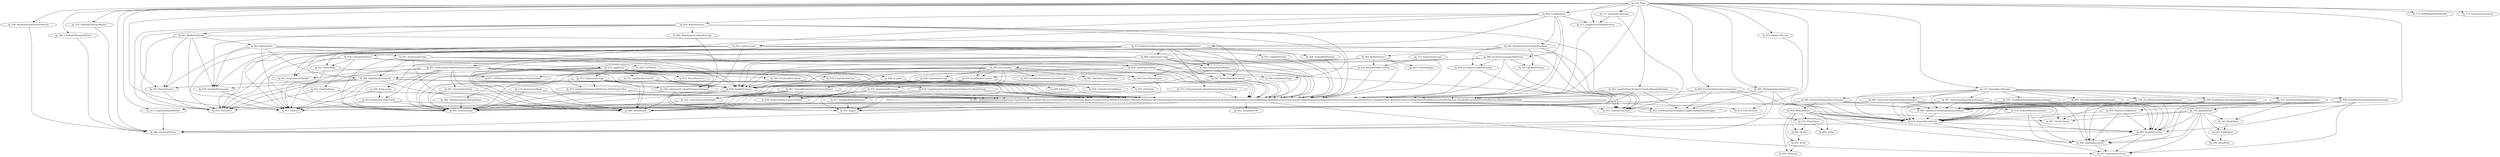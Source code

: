 digraph G { 
"fg_001: MultiDeclareEntities,Expression,TypeEntity,ImportedFileCollector,FunctionEntity,ContainerEntity,AbstractLangProcessor,Inferer,EntityRepo,FileEntity,Relation,FunctionEntityImpl,DecoratedEntity,EmptyTypeEntity,FunctionCall,InMemoryEntityRepo,UnsolvedBindings,DependencyGenerator,ImportLookupStrategy,PackageEntity,Entity,VarEntity,FunctionEntityProto,CandidateTypes,RelationCounter,PackageNamePrefixRemover,NullBuiltInType,SimpleIdGenerator,FunctionMatcher,AliasEntity,BuiltInType" -> "fg_002: GenericName"; 
"fg_001: MultiDeclareEntities,Expression,TypeEntity,ImportedFileCollector,FunctionEntity,ContainerEntity,AbstractLangProcessor,Inferer,EntityRepo,FileEntity,Relation,FunctionEntityImpl,DecoratedEntity,EmptyTypeEntity,FunctionCall,InMemoryEntityRepo,UnsolvedBindings,DependencyGenerator,ImportLookupStrategy,PackageEntity,Entity,VarEntity,FunctionEntityProto,CandidateTypes,RelationCounter,PackageNamePrefixRemover,NullBuiltInType,SimpleIdGenerator,FunctionMatcher,AliasEntity,BuiltInType" -> "fg_005: TemporaryFile"; 
"fg_001: MultiDeclareEntities,Expression,TypeEntity,ImportedFileCollector,FunctionEntity,ContainerEntity,AbstractLangProcessor,Inferer,EntityRepo,FileEntity,Relation,FunctionEntityImpl,DecoratedEntity,EmptyTypeEntity,FunctionCall,InMemoryEntityRepo,UnsolvedBindings,DependencyGenerator,ImportLookupStrategy,PackageEntity,Entity,VarEntity,FunctionEntityProto,CandidateTypes,RelationCounter,PackageNamePrefixRemover,NullBuiltInType,SimpleIdGenerator,FunctionMatcher,AliasEntity,BuiltInType" -> "fg_012: ILeadingNameStrippper,EmptyLeadingNameStripper"; 
"fg_001: MultiDeclareEntities,Expression,TypeEntity,ImportedFileCollector,FunctionEntity,ContainerEntity,AbstractLangProcessor,Inferer,EntityRepo,FileEntity,Relation,FunctionEntityImpl,DecoratedEntity,EmptyTypeEntity,FunctionCall,InMemoryEntityRepo,UnsolvedBindings,DependencyGenerator,ImportLookupStrategy,PackageEntity,Entity,VarEntity,FunctionEntityProto,CandidateTypes,RelationCounter,PackageNamePrefixRemover,NullBuiltInType,SimpleIdGenerator,FunctionMatcher,AliasEntity,BuiltInType" -> "fg_007: DependencyDetail"; 
"fg_001: MultiDeclareEntities,Expression,TypeEntity,ImportedFileCollector,FunctionEntity,ContainerEntity,AbstractLangProcessor,Inferer,EntityRepo,FileEntity,Relation,FunctionEntityImpl,DecoratedEntity,EmptyTypeEntity,FunctionCall,InMemoryEntityRepo,UnsolvedBindings,DependencyGenerator,ImportLookupStrategy,PackageEntity,Entity,VarEntity,FunctionEntityProto,CandidateTypes,RelationCounter,PackageNamePrefixRemover,NullBuiltInType,SimpleIdGenerator,FunctionMatcher,AliasEntity,BuiltInType" -> "fg_017: FileUtil"; 
"fg_001: MultiDeclareEntities,Expression,TypeEntity,ImportedFileCollector,FunctionEntity,ContainerEntity,AbstractLangProcessor,Inferer,EntityRepo,FileEntity,Relation,FunctionEntityImpl,DecoratedEntity,EmptyTypeEntity,FunctionCall,InMemoryEntityRepo,UnsolvedBindings,DependencyGenerator,ImportLookupStrategy,PackageEntity,Entity,VarEntity,FunctionEntityProto,CandidateTypes,RelationCounter,PackageNamePrefixRemover,NullBuiltInType,SimpleIdGenerator,FunctionMatcher,AliasEntity,BuiltInType" -> "fg_004: IdGenerator"; 
"fg_001: MultiDeclareEntities,Expression,TypeEntity,ImportedFileCollector,FunctionEntity,ContainerEntity,AbstractLangProcessor,Inferer,EntityRepo,FileEntity,Relation,FunctionEntityImpl,DecoratedEntity,EmptyTypeEntity,FunctionCall,InMemoryEntityRepo,UnsolvedBindings,DependencyGenerator,ImportLookupStrategy,PackageEntity,Entity,VarEntity,FunctionEntityProto,CandidateTypes,RelationCounter,PackageNamePrefixRemover,NullBuiltInType,SimpleIdGenerator,FunctionMatcher,AliasEntity,BuiltInType" -> "fg_013: EmptyFilenameWritter"; 
"fg_001: MultiDeclareEntities,Expression,TypeEntity,ImportedFileCollector,FunctionEntity,ContainerEntity,AbstractLangProcessor,Inferer,EntityRepo,FileEntity,Relation,FunctionEntityImpl,DecoratedEntity,EmptyTypeEntity,FunctionCall,InMemoryEntityRepo,UnsolvedBindings,DependencyGenerator,ImportLookupStrategy,PackageEntity,Entity,VarEntity,FunctionEntityProto,CandidateTypes,RelationCounter,PackageNamePrefixRemover,NullBuiltInType,SimpleIdGenerator,FunctionMatcher,AliasEntity,BuiltInType" -> "fg_014: OrderedMatrixGenerator"; 
"fg_001: MultiDeclareEntities,Expression,TypeEntity,ImportedFileCollector,FunctionEntity,ContainerEntity,AbstractLangProcessor,Inferer,EntityRepo,FileEntity,Relation,FunctionEntityImpl,DecoratedEntity,EmptyTypeEntity,FunctionCall,InMemoryEntityRepo,UnsolvedBindings,DependencyGenerator,ImportLookupStrategy,PackageEntity,Entity,VarEntity,FunctionEntityProto,CandidateTypes,RelationCounter,PackageNamePrefixRemover,NullBuiltInType,SimpleIdGenerator,FunctionMatcher,AliasEntity,BuiltInType" -> "fg_016: FileParser"; 
"fg_001: MultiDeclareEntities,Expression,TypeEntity,ImportedFileCollector,FunctionEntity,ContainerEntity,AbstractLangProcessor,Inferer,EntityRepo,FileEntity,Relation,FunctionEntityImpl,DecoratedEntity,EmptyTypeEntity,FunctionCall,InMemoryEntityRepo,UnsolvedBindings,DependencyGenerator,ImportLookupStrategy,PackageEntity,Entity,VarEntity,FunctionEntityProto,CandidateTypes,RelationCounter,PackageNamePrefixRemover,NullBuiltInType,SimpleIdGenerator,FunctionMatcher,AliasEntity,BuiltInType" -> "fg_010: DependencyMatrix"; 
"fg_001: MultiDeclareEntities,Expression,TypeEntity,ImportedFileCollector,FunctionEntity,ContainerEntity,AbstractLangProcessor,Inferer,EntityRepo,FileEntity,Relation,FunctionEntityImpl,DecoratedEntity,EmptyTypeEntity,FunctionCall,InMemoryEntityRepo,UnsolvedBindings,DependencyGenerator,ImportLookupStrategy,PackageEntity,Entity,VarEntity,FunctionEntityProto,CandidateTypes,RelationCounter,PackageNamePrefixRemover,NullBuiltInType,SimpleIdGenerator,FunctionMatcher,AliasEntity,BuiltInType" -> "fg_015: FileTraversal"; 
"fg_001: MultiDeclareEntities,Expression,TypeEntity,ImportedFileCollector,FunctionEntity,ContainerEntity,AbstractLangProcessor,Inferer,EntityRepo,FileEntity,Relation,FunctionEntityImpl,DecoratedEntity,EmptyTypeEntity,FunctionCall,InMemoryEntityRepo,UnsolvedBindings,DependencyGenerator,ImportLookupStrategy,PackageEntity,Entity,VarEntity,FunctionEntityProto,CandidateTypes,RelationCounter,PackageNamePrefixRemover,NullBuiltInType,SimpleIdGenerator,FunctionMatcher,AliasEntity,BuiltInType" -> "fg_003: Import"; 
"fg_001: MultiDeclareEntities,Expression,TypeEntity,ImportedFileCollector,FunctionEntity,ContainerEntity,AbstractLangProcessor,Inferer,EntityRepo,FileEntity,Relation,FunctionEntityImpl,DecoratedEntity,EmptyTypeEntity,FunctionCall,InMemoryEntityRepo,UnsolvedBindings,DependencyGenerator,ImportLookupStrategy,PackageEntity,Entity,VarEntity,FunctionEntityProto,CandidateTypes,RelationCounter,PackageNamePrefixRemover,NullBuiltInType,SimpleIdGenerator,FunctionMatcher,AliasEntity,BuiltInType" -> "fg_011: DependencyType"; 
"fg_001: MultiDeclareEntities,Expression,TypeEntity,ImportedFileCollector,FunctionEntity,ContainerEntity,AbstractLangProcessor,Inferer,EntityRepo,FileEntity,Relation,FunctionEntityImpl,DecoratedEntity,EmptyTypeEntity,FunctionCall,InMemoryEntityRepo,UnsolvedBindings,DependencyGenerator,ImportLookupStrategy,PackageEntity,Entity,VarEntity,FunctionEntityProto,CandidateTypes,RelationCounter,PackageNamePrefixRemover,NullBuiltInType,SimpleIdGenerator,FunctionMatcher,AliasEntity,BuiltInType" -> "fg_006: FilenameWritter"; 
"fg_008: DependencyValue" -> "fg_007: DependencyDetail"; 
"fg_009: DependencyPair" -> "fg_008: DependencyValue"; 
"fg_009: DependencyPair" -> "fg_007: DependencyDetail"; 
"fg_010: DependencyMatrix" -> "fg_009: DependencyPair"; 
"fg_010: DependencyMatrix" -> "fg_007: DependencyDetail"; 
"fg_010: DependencyMatrix" -> "fg_006: FilenameWritter"; 
"fg_013: EmptyFilenameWritter" -> "fg_006: FilenameWritter"; 
"fg_014: OrderedMatrixGenerator" -> "fg_008: DependencyValue"; 
"fg_014: OrderedMatrixGenerator" -> "fg_009: DependencyPair"; 
"fg_014: OrderedMatrixGenerator" -> "fg_010: DependencyMatrix"; 
"fg_018: HandlerContext" -> "fg_002: GenericName"; 
"fg_018: HandlerContext" -> "fg_001: MultiDeclareEntities,Expression,TypeEntity,ImportedFileCollector,FunctionEntity,ContainerEntity,AbstractLangProcessor,Inferer,EntityRepo,FileEntity,Relation,FunctionEntityImpl,DecoratedEntity,EmptyTypeEntity,FunctionCall,InMemoryEntityRepo,UnsolvedBindings,DependencyGenerator,ImportLookupStrategy,PackageEntity,Entity,VarEntity,FunctionEntityProto,CandidateTypes,RelationCounter,PackageNamePrefixRemover,NullBuiltInType,SimpleIdGenerator,FunctionMatcher,AliasEntity,BuiltInType"; 
"fg_018: HandlerContext" -> "fg_003: Import"; 
"fg_018: HandlerContext" -> "fg_004: IdGenerator"; 
"fg_019: JavaHandlerContext" -> "fg_018: HandlerContext"; 
"fg_019: JavaHandlerContext" -> "fg_001: MultiDeclareEntities,Expression,TypeEntity,ImportedFileCollector,FunctionEntity,ContainerEntity,AbstractLangProcessor,Inferer,EntityRepo,FileEntity,Relation,FunctionEntityImpl,DecoratedEntity,EmptyTypeEntity,FunctionCall,InMemoryEntityRepo,UnsolvedBindings,DependencyGenerator,ImportLookupStrategy,PackageEntity,Entity,VarEntity,FunctionEntityProto,CandidateTypes,RelationCounter,PackageNamePrefixRemover,NullBuiltInType,SimpleIdGenerator,FunctionMatcher,AliasEntity,BuiltInType"; 
"fg_019: JavaHandlerContext" -> "fg_004: IdGenerator"; 
"fg_020: KotlinHandlerContext" -> "fg_019: JavaHandlerContext"; 
"fg_020: KotlinHandlerContext" -> "fg_001: MultiDeclareEntities,Expression,TypeEntity,ImportedFileCollector,FunctionEntity,ContainerEntity,AbstractLangProcessor,Inferer,EntityRepo,FileEntity,Relation,FunctionEntityImpl,DecoratedEntity,EmptyTypeEntity,FunctionCall,InMemoryEntityRepo,UnsolvedBindings,DependencyGenerator,ImportLookupStrategy,PackageEntity,Entity,VarEntity,FunctionEntityProto,CandidateTypes,RelationCounter,PackageNamePrefixRemover,NullBuiltInType,SimpleIdGenerator,FunctionMatcher,AliasEntity,BuiltInType"; 
"fg_021: LangProcessorRegistration" -> "fg_001: MultiDeclareEntities,Expression,TypeEntity,ImportedFileCollector,FunctionEntity,ContainerEntity,AbstractLangProcessor,Inferer,EntityRepo,FileEntity,Relation,FunctionEntityImpl,DecoratedEntity,EmptyTypeEntity,FunctionCall,InMemoryEntityRepo,UnsolvedBindings,DependencyGenerator,ImportLookupStrategy,PackageEntity,Entity,VarEntity,FunctionEntityProto,CandidateTypes,RelationCounter,PackageNamePrefixRemover,NullBuiltInType,SimpleIdGenerator,FunctionMatcher,AliasEntity,BuiltInType"; 
"fg_022: FolderCollector" -> "fg_015: FileTraversal"; 
"fg_023: LeadingNameStripper,UnsolvedSymbolDumper" -> "fg_001: MultiDeclareEntities,Expression,TypeEntity,ImportedFileCollector,FunctionEntity,ContainerEntity,AbstractLangProcessor,Inferer,EntityRepo,FileEntity,Relation,FunctionEntityImpl,DecoratedEntity,EmptyTypeEntity,FunctionCall,InMemoryEntityRepo,UnsolvedBindings,DependencyGenerator,ImportLookupStrategy,PackageEntity,Entity,VarEntity,FunctionEntityProto,CandidateTypes,RelationCounter,PackageNamePrefixRemover,NullBuiltInType,SimpleIdGenerator,FunctionMatcher,AliasEntity,BuiltInType"; 
"fg_023: LeadingNameStripper,UnsolvedSymbolDumper" -> "fg_012: ILeadingNameStrippper,EmptyLeadingNameStripper"; 
"fg_023: LeadingNameStripper,UnsolvedSymbolDumper" -> "fg_017: FileUtil"; 
"fg_024: MatrixLevelReducer" -> "fg_008: DependencyValue"; 
"fg_024: MatrixLevelReducer" -> "fg_009: DependencyPair"; 
"fg_024: MatrixLevelReducer" -> "fg_010: DependencyMatrix"; 
"fg_025: ClassTypeContextHelper" -> "fg_002: GenericName"; 
"fg_027: PackageWildCardImport" -> "fg_003: Import"; 
"fg_028: CppImportLookupStrategy,FileImport" -> "fg_002: GenericName"; 
"fg_028: CppImportLookupStrategy,FileImport" -> "fg_003: Import"; 
"fg_028: CppImportLookupStrategy,FileImport" -> "fg_001: MultiDeclareEntities,Expression,TypeEntity,ImportedFileCollector,FunctionEntity,ContainerEntity,AbstractLangProcessor,Inferer,EntityRepo,FileEntity,Relation,FunctionEntityImpl,DecoratedEntity,EmptyTypeEntity,FunctionCall,InMemoryEntityRepo,UnsolvedBindings,DependencyGenerator,ImportLookupStrategy,PackageEntity,Entity,VarEntity,FunctionEntityProto,CandidateTypes,RelationCounter,PackageNamePrefixRemover,NullBuiltInType,SimpleIdGenerator,FunctionMatcher,AliasEntity,BuiltInType"; 
"fg_029: IncludedFileLocator" -> "fg_017: FileUtil"; 
"fg_030: JavaImportLookupStrategy" -> "fg_001: MultiDeclareEntities,Expression,TypeEntity,ImportedFileCollector,FunctionEntity,ContainerEntity,AbstractLangProcessor,Inferer,EntityRepo,FileEntity,Relation,FunctionEntityImpl,DecoratedEntity,EmptyTypeEntity,FunctionCall,InMemoryEntityRepo,UnsolvedBindings,DependencyGenerator,ImportLookupStrategy,PackageEntity,Entity,VarEntity,FunctionEntityProto,CandidateTypes,RelationCounter,PackageNamePrefixRemover,NullBuiltInType,SimpleIdGenerator,FunctionMatcher,AliasEntity,BuiltInType"; 
"fg_030: JavaImportLookupStrategy" -> "fg_003: Import"; 
"fg_031: JavaBuiltInType" -> "fg_001: MultiDeclareEntities,Expression,TypeEntity,ImportedFileCollector,FunctionEntity,ContainerEntity,AbstractLangProcessor,Inferer,EntityRepo,FileEntity,Relation,FunctionEntityImpl,DecoratedEntity,EmptyTypeEntity,FunctionCall,InMemoryEntityRepo,UnsolvedBindings,DependencyGenerator,ImportLookupStrategy,PackageEntity,Entity,VarEntity,FunctionEntityProto,CandidateTypes,RelationCounter,PackageNamePrefixRemover,NullBuiltInType,SimpleIdGenerator,FunctionMatcher,AliasEntity,BuiltInType"; 
"fg_032: PythonImportLookupStrategy,NameAliasImport" -> "fg_001: MultiDeclareEntities,Expression,TypeEntity,ImportedFileCollector,FunctionEntity,ContainerEntity,AbstractLangProcessor,Inferer,EntityRepo,FileEntity,Relation,FunctionEntityImpl,DecoratedEntity,EmptyTypeEntity,FunctionCall,InMemoryEntityRepo,UnsolvedBindings,DependencyGenerator,ImportLookupStrategy,PackageEntity,Entity,VarEntity,FunctionEntityProto,CandidateTypes,RelationCounter,PackageNamePrefixRemover,NullBuiltInType,SimpleIdGenerator,FunctionMatcher,AliasEntity,BuiltInType"; 
"fg_032: PythonImportLookupStrategy,NameAliasImport" -> "fg_003: Import"; 
"fg_033: Python3CodeListener,PythonProcessor,PythonFileParser" -> "fg_018: HandlerContext"; 
"fg_033: Python3CodeListener,PythonProcessor,PythonFileParser" -> "fg_002: GenericName"; 
"fg_033: Python3CodeListener,PythonProcessor,PythonFileParser" -> "fg_069: ExpressionUsage"; 
"fg_033: Python3CodeListener,PythonProcessor,PythonFileParser" -> "fg_032: PythonImportLookupStrategy,NameAliasImport"; 
"fg_033: Python3CodeListener,PythonProcessor,PythonFileParser" -> "fg_017: FileUtil"; 
"fg_033: Python3CodeListener,PythonProcessor,PythonFileParser" -> "fg_004: IdGenerator"; 
"fg_033: Python3CodeListener,PythonProcessor,PythonFileParser" -> "fg_029: IncludedFileLocator"; 
"fg_033: Python3CodeListener,PythonProcessor,PythonFileParser" -> "fg_016: FileParser"; 
"fg_033: Python3CodeListener,PythonProcessor,PythonFileParser" -> "fg_001: MultiDeclareEntities,Expression,TypeEntity,ImportedFileCollector,FunctionEntity,ContainerEntity,AbstractLangProcessor,Inferer,EntityRepo,FileEntity,Relation,FunctionEntityImpl,DecoratedEntity,EmptyTypeEntity,FunctionCall,InMemoryEntityRepo,UnsolvedBindings,DependencyGenerator,ImportLookupStrategy,PackageEntity,Entity,VarEntity,FunctionEntityProto,CandidateTypes,RelationCounter,PackageNamePrefixRemover,NullBuiltInType,SimpleIdGenerator,FunctionMatcher,AliasEntity,BuiltInType"; 
"fg_033: Python3CodeListener,PythonProcessor,PythonFileParser" -> "fg_034: PythonBuiltInType"; 
"fg_033: Python3CodeListener,PythonProcessor,PythonFileParser" -> "fg_011: DependencyType"; 
"fg_033: Python3CodeListener,PythonProcessor,PythonFileParser" -> "fg_068: PythonParserHelper"; 
"fg_033: Python3CodeListener,PythonProcessor,PythonFileParser" -> "fg_067: PythonHandlerContext"; 
"fg_034: PythonBuiltInType" -> "fg_001: MultiDeclareEntities,Expression,TypeEntity,ImportedFileCollector,FunctionEntity,ContainerEntity,AbstractLangProcessor,Inferer,EntityRepo,FileEntity,Relation,FunctionEntityImpl,DecoratedEntity,EmptyTypeEntity,FunctionCall,InMemoryEntityRepo,UnsolvedBindings,DependencyGenerator,ImportLookupStrategy,PackageEntity,Entity,VarEntity,FunctionEntityProto,CandidateTypes,RelationCounter,PackageNamePrefixRemover,NullBuiltInType,SimpleIdGenerator,FunctionMatcher,AliasEntity,BuiltInType"; 
"fg_035: PomParent,PomCoords" -> "fg_002: GenericName"; 
"fg_035: PomParent,PomCoords" -> "fg_003: Import"; 
"fg_035: PomParent,PomCoords" -> "fg_017: FileUtil"; 
"fg_036: EmptyImportLookupStategy,PomImportLookupStategy" -> "fg_003: Import"; 
"fg_036: EmptyImportLookupStategy,PomImportLookupStategy" -> "fg_001: MultiDeclareEntities,Expression,TypeEntity,ImportedFileCollector,FunctionEntity,ContainerEntity,AbstractLangProcessor,Inferer,EntityRepo,FileEntity,Relation,FunctionEntityImpl,DecoratedEntity,EmptyTypeEntity,FunctionCall,InMemoryEntityRepo,UnsolvedBindings,DependencyGenerator,ImportLookupStrategy,PackageEntity,Entity,VarEntity,FunctionEntityProto,CandidateTypes,RelationCounter,PackageNamePrefixRemover,NullBuiltInType,SimpleIdGenerator,FunctionMatcher,AliasEntity,BuiltInType"; 
"fg_037: PomListener,PomProcessor,PomFileParser" -> "fg_018: HandlerContext"; 
"fg_037: PomListener,PomProcessor,PomFileParser" -> "fg_002: GenericName"; 
"fg_037: PomListener,PomProcessor,PomFileParser" -> "fg_038: EmptyBuiltInType"; 
"fg_037: PomListener,PomProcessor,PomFileParser" -> "fg_035: PomParent,PomCoords"; 
"fg_037: PomListener,PomProcessor,PomFileParser" -> "fg_017: FileUtil"; 
"fg_037: PomListener,PomProcessor,PomFileParser" -> "fg_004: IdGenerator"; 
"fg_037: PomListener,PomProcessor,PomFileParser" -> "fg_036: EmptyImportLookupStategy,PomImportLookupStategy"; 
"fg_037: PomListener,PomProcessor,PomFileParser" -> "fg_040: PomHandlerContext"; 
"fg_037: PomListener,PomProcessor,PomFileParser" -> "fg_016: FileParser"; 
"fg_037: PomListener,PomProcessor,PomFileParser" -> "fg_001: MultiDeclareEntities,Expression,TypeEntity,ImportedFileCollector,FunctionEntity,ContainerEntity,AbstractLangProcessor,Inferer,EntityRepo,FileEntity,Relation,FunctionEntityImpl,DecoratedEntity,EmptyTypeEntity,FunctionCall,InMemoryEntityRepo,UnsolvedBindings,DependencyGenerator,ImportLookupStrategy,PackageEntity,Entity,VarEntity,FunctionEntityProto,CandidateTypes,RelationCounter,PackageNamePrefixRemover,NullBuiltInType,SimpleIdGenerator,FunctionMatcher,AliasEntity,BuiltInType"; 
"fg_037: PomListener,PomProcessor,PomFileParser" -> "fg_011: DependencyType"; 
"fg_037: PomListener,PomProcessor,PomFileParser" -> "fg_039: PomLocator"; 
"fg_037: PomListener,PomProcessor,PomFileParser" -> "fg_041: PomArtifactEntity"; 
"fg_038: EmptyBuiltInType" -> "fg_001: MultiDeclareEntities,Expression,TypeEntity,ImportedFileCollector,FunctionEntity,ContainerEntity,AbstractLangProcessor,Inferer,EntityRepo,FileEntity,Relation,FunctionEntityImpl,DecoratedEntity,EmptyTypeEntity,FunctionCall,InMemoryEntityRepo,UnsolvedBindings,DependencyGenerator,ImportLookupStrategy,PackageEntity,Entity,VarEntity,FunctionEntityProto,CandidateTypes,RelationCounter,PackageNamePrefixRemover,NullBuiltInType,SimpleIdGenerator,FunctionMatcher,AliasEntity,BuiltInType"; 
"fg_039: PomLocator" -> "fg_035: PomParent,PomCoords"; 
"fg_039: PomLocator" -> "fg_017: FileUtil"; 
"fg_040: PomHandlerContext" -> "fg_018: HandlerContext"; 
"fg_040: PomHandlerContext" -> "fg_001: MultiDeclareEntities,Expression,TypeEntity,ImportedFileCollector,FunctionEntity,ContainerEntity,AbstractLangProcessor,Inferer,EntityRepo,FileEntity,Relation,FunctionEntityImpl,DecoratedEntity,EmptyTypeEntity,FunctionCall,InMemoryEntityRepo,UnsolvedBindings,DependencyGenerator,ImportLookupStrategy,PackageEntity,Entity,VarEntity,FunctionEntityProto,CandidateTypes,RelationCounter,PackageNamePrefixRemover,NullBuiltInType,SimpleIdGenerator,FunctionMatcher,AliasEntity,BuiltInType"; 
"fg_041: PomArtifactEntity" -> "fg_002: GenericName"; 
"fg_041: PomArtifactEntity" -> "fg_001: MultiDeclareEntities,Expression,TypeEntity,ImportedFileCollector,FunctionEntity,ContainerEntity,AbstractLangProcessor,Inferer,EntityRepo,FileEntity,Relation,FunctionEntityImpl,DecoratedEntity,EmptyTypeEntity,FunctionCall,InMemoryEntityRepo,UnsolvedBindings,DependencyGenerator,ImportLookupStrategy,PackageEntity,Entity,VarEntity,FunctionEntityProto,CandidateTypes,RelationCounter,PackageNamePrefixRemover,NullBuiltInType,SimpleIdGenerator,FunctionMatcher,AliasEntity,BuiltInType"; 
"fg_042: KotlinFileParser,KotlinProcessor" -> "fg_016: FileParser"; 
"fg_042: KotlinFileParser,KotlinProcessor" -> "fg_001: MultiDeclareEntities,Expression,TypeEntity,ImportedFileCollector,FunctionEntity,ContainerEntity,AbstractLangProcessor,Inferer,EntityRepo,FileEntity,Relation,FunctionEntityImpl,DecoratedEntity,EmptyTypeEntity,FunctionCall,InMemoryEntityRepo,UnsolvedBindings,DependencyGenerator,ImportLookupStrategy,PackageEntity,Entity,VarEntity,FunctionEntityProto,CandidateTypes,RelationCounter,PackageNamePrefixRemover,NullBuiltInType,SimpleIdGenerator,FunctionMatcher,AliasEntity,BuiltInType"; 
"fg_042: KotlinFileParser,KotlinProcessor" -> "fg_011: DependencyType"; 
"fg_042: KotlinFileParser,KotlinProcessor" -> "fg_030: JavaImportLookupStrategy"; 
"fg_042: KotlinFileParser,KotlinProcessor" -> "fg_045: KotlinListener"; 
"fg_042: KotlinFileParser,KotlinProcessor" -> "fg_031: JavaBuiltInType"; 
"fg_044: ExactMatchImport" -> "fg_003: Import"; 
"fg_045: KotlinListener" -> "fg_043: ContextHelper"; 
"fg_045: KotlinListener" -> "fg_019: JavaHandlerContext"; 
"fg_045: KotlinListener" -> "fg_018: HandlerContext"; 
"fg_045: KotlinListener" -> "fg_001: MultiDeclareEntities,Expression,TypeEntity,ImportedFileCollector,FunctionEntity,ContainerEntity,AbstractLangProcessor,Inferer,EntityRepo,FileEntity,Relation,FunctionEntityImpl,DecoratedEntity,EmptyTypeEntity,FunctionCall,InMemoryEntityRepo,UnsolvedBindings,DependencyGenerator,ImportLookupStrategy,PackageEntity,Entity,VarEntity,FunctionEntityProto,CandidateTypes,RelationCounter,PackageNamePrefixRemover,NullBuiltInType,SimpleIdGenerator,FunctionMatcher,AliasEntity,BuiltInType"; 
"fg_045: KotlinListener" -> "fg_044: ExactMatchImport"; 
"fg_045: KotlinListener" -> "fg_020: KotlinHandlerContext"; 
"fg_046: JavaProcessor,JavaFileParser" -> "fg_083: JavaListener"; 
"fg_046: JavaProcessor,JavaFileParser" -> "fg_016: FileParser"; 
"fg_046: JavaProcessor,JavaFileParser" -> "fg_001: MultiDeclareEntities,Expression,TypeEntity,ImportedFileCollector,FunctionEntity,ContainerEntity,AbstractLangProcessor,Inferer,EntityRepo,FileEntity,Relation,FunctionEntityImpl,DecoratedEntity,EmptyTypeEntity,FunctionCall,InMemoryEntityRepo,UnsolvedBindings,DependencyGenerator,ImportLookupStrategy,PackageEntity,Entity,VarEntity,FunctionEntityProto,CandidateTypes,RelationCounter,PackageNamePrefixRemover,NullBuiltInType,SimpleIdGenerator,FunctionMatcher,AliasEntity,BuiltInType"; 
"fg_046: JavaProcessor,JavaFileParser" -> "fg_011: DependencyType"; 
"fg_046: JavaProcessor,JavaFileParser" -> "fg_030: JavaImportLookupStrategy"; 
"fg_046: JavaProcessor,JavaFileParser" -> "fg_031: JavaBuiltInType"; 
"fg_049: Scanner" -> "fg_048: FileCache"; 
"fg_050: CDTParser" -> "fg_047: GPPParserExtensionConfigurationExtension"; 
"fg_050: CDTParser" -> "fg_049: Scanner"; 
"fg_051: MacroRepo" -> "fg_047: GPPParserExtensionConfigurationExtension"; 
"fg_051: MacroRepo" -> "fg_017: FileUtil"; 
"fg_052: CppFileParser" -> "fg_016: FileParser"; 
"fg_052: CppFileParser" -> "fg_001: MultiDeclareEntities,Expression,TypeEntity,ImportedFileCollector,FunctionEntity,ContainerEntity,AbstractLangProcessor,Inferer,EntityRepo,FileEntity,Relation,FunctionEntityImpl,DecoratedEntity,EmptyTypeEntity,FunctionCall,InMemoryEntityRepo,UnsolvedBindings,DependencyGenerator,ImportLookupStrategy,PackageEntity,Entity,VarEntity,FunctionEntityProto,CandidateTypes,RelationCounter,PackageNamePrefixRemover,NullBuiltInType,SimpleIdGenerator,FunctionMatcher,AliasEntity,BuiltInType"; 
"fg_053: PreprocessorHandler" -> "fg_017: FileUtil"; 
"fg_054: CdtCppFileParser" -> "fg_053: PreprocessorHandler"; 
"fg_054: CdtCppFileParser" -> "fg_001: MultiDeclareEntities,Expression,TypeEntity,ImportedFileCollector,FunctionEntity,ContainerEntity,AbstractLangProcessor,Inferer,EntityRepo,FileEntity,Relation,FunctionEntityImpl,DecoratedEntity,EmptyTypeEntity,FunctionCall,InMemoryEntityRepo,UnsolvedBindings,DependencyGenerator,ImportLookupStrategy,PackageEntity,Entity,VarEntity,FunctionEntityProto,CandidateTypes,RelationCounter,PackageNamePrefixRemover,NullBuiltInType,SimpleIdGenerator,FunctionMatcher,AliasEntity,BuiltInType"; 
"fg_054: CdtCppFileParser" -> "fg_050: CDTParser"; 
"fg_054: CdtCppFileParser" -> "fg_074: CppVisitor"; 
"fg_054: CdtCppFileParser" -> "fg_017: FileUtil"; 
"fg_054: CdtCppFileParser" -> "fg_052: CppFileParser"; 
"fg_054: CdtCppFileParser" -> "fg_051: MacroRepo"; 
"fg_055: CppBuiltInType" -> "fg_001: MultiDeclareEntities,Expression,TypeEntity,ImportedFileCollector,FunctionEntity,ContainerEntity,AbstractLangProcessor,Inferer,EntityRepo,FileEntity,Relation,FunctionEntityImpl,DecoratedEntity,EmptyTypeEntity,FunctionCall,InMemoryEntityRepo,UnsolvedBindings,DependencyGenerator,ImportLookupStrategy,PackageEntity,Entity,VarEntity,FunctionEntityProto,CandidateTypes,RelationCounter,PackageNamePrefixRemover,NullBuiltInType,SimpleIdGenerator,FunctionMatcher,AliasEntity,BuiltInType"; 
"fg_056: CppProcessor" -> "fg_054: CdtCppFileParser"; 
"fg_056: CppProcessor" -> "fg_016: FileParser"; 
"fg_056: CppProcessor" -> "fg_028: CppImportLookupStrategy,FileImport"; 
"fg_056: CppProcessor" -> "fg_053: PreprocessorHandler"; 
"fg_056: CppProcessor" -> "fg_001: MultiDeclareEntities,Expression,TypeEntity,ImportedFileCollector,FunctionEntity,ContainerEntity,AbstractLangProcessor,Inferer,EntityRepo,FileEntity,Relation,FunctionEntityImpl,DecoratedEntity,EmptyTypeEntity,FunctionCall,InMemoryEntityRepo,UnsolvedBindings,DependencyGenerator,ImportLookupStrategy,PackageEntity,Entity,VarEntity,FunctionEntityProto,CandidateTypes,RelationCounter,PackageNamePrefixRemover,NullBuiltInType,SimpleIdGenerator,FunctionMatcher,AliasEntity,BuiltInType"; 
"fg_056: CppProcessor" -> "fg_011: DependencyType"; 
"fg_056: CppProcessor" -> "fg_051: MacroRepo"; 
"fg_056: CppProcessor" -> "fg_055: CppBuiltInType"; 
"fg_057: ParserCreator" -> "fg_016: FileParser"; 
"fg_058: RubyHandlerContext" -> "fg_029: IncludedFileLocator"; 
"fg_058: RubyHandlerContext" -> "fg_016: FileParser"; 
"fg_058: RubyHandlerContext" -> "fg_018: HandlerContext"; 
"fg_058: RubyHandlerContext" -> "fg_028: CppImportLookupStrategy,FileImport"; 
"fg_058: RubyHandlerContext" -> "fg_002: GenericName"; 
"fg_058: RubyHandlerContext" -> "fg_001: MultiDeclareEntities,Expression,TypeEntity,ImportedFileCollector,FunctionEntity,ContainerEntity,AbstractLangProcessor,Inferer,EntityRepo,FileEntity,Relation,FunctionEntityImpl,DecoratedEntity,EmptyTypeEntity,FunctionCall,InMemoryEntityRepo,UnsolvedBindings,DependencyGenerator,ImportLookupStrategy,PackageEntity,Entity,VarEntity,FunctionEntityProto,CandidateTypes,RelationCounter,PackageNamePrefixRemover,NullBuiltInType,SimpleIdGenerator,FunctionMatcher,AliasEntity,BuiltInType"; 
"fg_058: RubyHandlerContext" -> "fg_057: ParserCreator"; 
"fg_058: RubyHandlerContext" -> "fg_017: FileUtil"; 
"fg_058: RubyHandlerContext" -> "fg_004: IdGenerator"; 
"fg_059: RubyBuiltInType" -> "fg_001: MultiDeclareEntities,Expression,TypeEntity,ImportedFileCollector,FunctionEntity,ContainerEntity,AbstractLangProcessor,Inferer,EntityRepo,FileEntity,Relation,FunctionEntityImpl,DecoratedEntity,EmptyTypeEntity,FunctionCall,InMemoryEntityRepo,UnsolvedBindings,DependencyGenerator,ImportLookupStrategy,PackageEntity,Entity,VarEntity,FunctionEntityProto,CandidateTypes,RelationCounter,PackageNamePrefixRemover,NullBuiltInType,SimpleIdGenerator,FunctionMatcher,AliasEntity,BuiltInType"; 
"fg_060: RubyParserHelper" -> "fg_059: RubyBuiltInType"; 
"fg_060: RubyParserHelper" -> "fg_018: HandlerContext"; 
"fg_060: RubyParserHelper" -> "fg_001: MultiDeclareEntities,Expression,TypeEntity,ImportedFileCollector,FunctionEntity,ContainerEntity,AbstractLangProcessor,Inferer,EntityRepo,FileEntity,Relation,FunctionEntityImpl,DecoratedEntity,EmptyTypeEntity,FunctionCall,InMemoryEntityRepo,UnsolvedBindings,DependencyGenerator,ImportLookupStrategy,PackageEntity,Entity,VarEntity,FunctionEntityProto,CandidateTypes,RelationCounter,PackageNamePrefixRemover,NullBuiltInType,SimpleIdGenerator,FunctionMatcher,AliasEntity,BuiltInType"; 
"fg_060: RubyParserHelper" -> "fg_058: RubyHandlerContext"; 
"fg_061: ExpressionUsage" -> "fg_018: HandlerContext"; 
"fg_061: ExpressionUsage" -> "fg_002: GenericName"; 
"fg_061: ExpressionUsage" -> "fg_001: MultiDeclareEntities,Expression,TypeEntity,ImportedFileCollector,FunctionEntity,ContainerEntity,AbstractLangProcessor,Inferer,EntityRepo,FileEntity,Relation,FunctionEntityImpl,DecoratedEntity,EmptyTypeEntity,FunctionCall,InMemoryEntityRepo,UnsolvedBindings,DependencyGenerator,ImportLookupStrategy,PackageEntity,Entity,VarEntity,FunctionEntityProto,CandidateTypes,RelationCounter,PackageNamePrefixRemover,NullBuiltInType,SimpleIdGenerator,FunctionMatcher,AliasEntity,BuiltInType"; 
"fg_061: ExpressionUsage" -> "fg_060: RubyParserHelper"; 
"fg_061: ExpressionUsage" -> "fg_004: IdGenerator"; 
"fg_061: ExpressionUsage" -> "fg_058: RubyHandlerContext"; 
"fg_062: JRubyFileParser" -> "fg_029: IncludedFileLocator"; 
"fg_062: JRubyFileParser" -> "fg_016: FileParser"; 
"fg_062: JRubyFileParser" -> "fg_001: MultiDeclareEntities,Expression,TypeEntity,ImportedFileCollector,FunctionEntity,ContainerEntity,AbstractLangProcessor,Inferer,EntityRepo,FileEntity,Relation,FunctionEntityImpl,DecoratedEntity,EmptyTypeEntity,FunctionCall,InMemoryEntityRepo,UnsolvedBindings,DependencyGenerator,ImportLookupStrategy,PackageEntity,Entity,VarEntity,FunctionEntityProto,CandidateTypes,RelationCounter,PackageNamePrefixRemover,NullBuiltInType,SimpleIdGenerator,FunctionMatcher,AliasEntity,BuiltInType"; 
"fg_062: JRubyFileParser" -> "fg_057: ParserCreator"; 
"fg_062: JRubyFileParser" -> "fg_017: FileUtil"; 
"fg_062: JRubyFileParser" -> "fg_063: JRubyVisitor"; 
"fg_063: JRubyVisitor" -> "fg_029: IncludedFileLocator"; 
"fg_063: JRubyVisitor" -> "fg_018: HandlerContext"; 
"fg_063: JRubyVisitor" -> "fg_002: GenericName"; 
"fg_063: JRubyVisitor" -> "fg_001: MultiDeclareEntities,Expression,TypeEntity,ImportedFileCollector,FunctionEntity,ContainerEntity,AbstractLangProcessor,Inferer,EntityRepo,FileEntity,Relation,FunctionEntityImpl,DecoratedEntity,EmptyTypeEntity,FunctionCall,InMemoryEntityRepo,UnsolvedBindings,DependencyGenerator,ImportLookupStrategy,PackageEntity,Entity,VarEntity,FunctionEntityProto,CandidateTypes,RelationCounter,PackageNamePrefixRemover,NullBuiltInType,SimpleIdGenerator,FunctionMatcher,AliasEntity,BuiltInType"; 
"fg_063: JRubyVisitor" -> "fg_057: ParserCreator"; 
"fg_063: JRubyVisitor" -> "fg_060: RubyParserHelper"; 
"fg_063: JRubyVisitor" -> "fg_058: RubyHandlerContext"; 
"fg_063: JRubyVisitor" -> "fg_061: ExpressionUsage"; 
"fg_064: RubyImportLookupStrategy" -> "fg_028: CppImportLookupStrategy,FileImport"; 
"fg_065: RubyProcessor" -> "fg_059: RubyBuiltInType"; 
"fg_065: RubyProcessor" -> "fg_029: IncludedFileLocator"; 
"fg_065: RubyProcessor" -> "fg_064: RubyImportLookupStrategy"; 
"fg_065: RubyProcessor" -> "fg_016: FileParser"; 
"fg_065: RubyProcessor" -> "fg_001: MultiDeclareEntities,Expression,TypeEntity,ImportedFileCollector,FunctionEntity,ContainerEntity,AbstractLangProcessor,Inferer,EntityRepo,FileEntity,Relation,FunctionEntityImpl,DecoratedEntity,EmptyTypeEntity,FunctionCall,InMemoryEntityRepo,UnsolvedBindings,DependencyGenerator,ImportLookupStrategy,PackageEntity,Entity,VarEntity,FunctionEntityProto,CandidateTypes,RelationCounter,PackageNamePrefixRemover,NullBuiltInType,SimpleIdGenerator,FunctionMatcher,AliasEntity,BuiltInType"; 
"fg_065: RubyProcessor" -> "fg_057: ParserCreator"; 
"fg_065: RubyProcessor" -> "fg_011: DependencyType"; 
"fg_065: RubyProcessor" -> "fg_062: JRubyFileParser"; 
"fg_066: LangRegister" -> "fg_021: LangProcessorRegistration"; 
"fg_066: LangRegister" -> "fg_046: JavaProcessor,JavaFileParser"; 
"fg_066: LangRegister" -> "fg_037: PomListener,PomProcessor,PomFileParser"; 
"fg_066: LangRegister" -> "fg_001: MultiDeclareEntities,Expression,TypeEntity,ImportedFileCollector,FunctionEntity,ContainerEntity,AbstractLangProcessor,Inferer,EntityRepo,FileEntity,Relation,FunctionEntityImpl,DecoratedEntity,EmptyTypeEntity,FunctionCall,InMemoryEntityRepo,UnsolvedBindings,DependencyGenerator,ImportLookupStrategy,PackageEntity,Entity,VarEntity,FunctionEntityProto,CandidateTypes,RelationCounter,PackageNamePrefixRemover,NullBuiltInType,SimpleIdGenerator,FunctionMatcher,AliasEntity,BuiltInType"; 
"fg_066: LangRegister" -> "fg_065: RubyProcessor"; 
"fg_066: LangRegister" -> "fg_042: KotlinFileParser,KotlinProcessor"; 
"fg_066: LangRegister" -> "fg_056: CppProcessor"; 
"fg_066: LangRegister" -> "fg_033: Python3CodeListener,PythonProcessor,PythonFileParser"; 
"fg_067: PythonHandlerContext" -> "fg_018: HandlerContext"; 
"fg_067: PythonHandlerContext" -> "fg_001: MultiDeclareEntities,Expression,TypeEntity,ImportedFileCollector,FunctionEntity,ContainerEntity,AbstractLangProcessor,Inferer,EntityRepo,FileEntity,Relation,FunctionEntityImpl,DecoratedEntity,EmptyTypeEntity,FunctionCall,InMemoryEntityRepo,UnsolvedBindings,DependencyGenerator,ImportLookupStrategy,PackageEntity,Entity,VarEntity,FunctionEntityProto,CandidateTypes,RelationCounter,PackageNamePrefixRemover,NullBuiltInType,SimpleIdGenerator,FunctionMatcher,AliasEntity,BuiltInType"; 
"fg_068: PythonParserHelper" -> "fg_018: HandlerContext"; 
"fg_068: PythonParserHelper" -> "fg_001: MultiDeclareEntities,Expression,TypeEntity,ImportedFileCollector,FunctionEntity,ContainerEntity,AbstractLangProcessor,Inferer,EntityRepo,FileEntity,Relation,FunctionEntityImpl,DecoratedEntity,EmptyTypeEntity,FunctionCall,InMemoryEntityRepo,UnsolvedBindings,DependencyGenerator,ImportLookupStrategy,PackageEntity,Entity,VarEntity,FunctionEntityProto,CandidateTypes,RelationCounter,PackageNamePrefixRemover,NullBuiltInType,SimpleIdGenerator,FunctionMatcher,AliasEntity,BuiltInType"; 
"fg_068: PythonParserHelper" -> "fg_067: PythonHandlerContext"; 
"fg_069: ExpressionUsage" -> "fg_018: HandlerContext"; 
"fg_069: ExpressionUsage" -> "fg_002: GenericName"; 
"fg_069: ExpressionUsage" -> "fg_001: MultiDeclareEntities,Expression,TypeEntity,ImportedFileCollector,FunctionEntity,ContainerEntity,AbstractLangProcessor,Inferer,EntityRepo,FileEntity,Relation,FunctionEntityImpl,DecoratedEntity,EmptyTypeEntity,FunctionCall,InMemoryEntityRepo,UnsolvedBindings,DependencyGenerator,ImportLookupStrategy,PackageEntity,Entity,VarEntity,FunctionEntityProto,CandidateTypes,RelationCounter,PackageNamePrefixRemover,NullBuiltInType,SimpleIdGenerator,FunctionMatcher,AliasEntity,BuiltInType"; 
"fg_069: ExpressionUsage" -> "fg_068: PythonParserHelper"; 
"fg_069: ExpressionUsage" -> "fg_067: PythonHandlerContext"; 
"fg_069: ExpressionUsage" -> "fg_004: IdGenerator"; 
"fg_070: TemplateParameterASTVisitor,ASTStringUtilExt" -> "fg_002: GenericName"; 
"fg_070: TemplateParameterASTVisitor,ASTStringUtilExt" -> "fg_001: MultiDeclareEntities,Expression,TypeEntity,ImportedFileCollector,FunctionEntity,ContainerEntity,AbstractLangProcessor,Inferer,EntityRepo,FileEntity,Relation,FunctionEntityImpl,DecoratedEntity,EmptyTypeEntity,FunctionCall,InMemoryEntityRepo,UnsolvedBindings,DependencyGenerator,ImportLookupStrategy,PackageEntity,Entity,VarEntity,FunctionEntityProto,CandidateTypes,RelationCounter,PackageNamePrefixRemover,NullBuiltInType,SimpleIdGenerator,FunctionMatcher,AliasEntity,BuiltInType"; 
"fg_071: ExpressionUsage" -> "fg_070: TemplateParameterASTVisitor,ASTStringUtilExt"; 
"fg_071: ExpressionUsage" -> "fg_018: HandlerContext"; 
"fg_071: ExpressionUsage" -> "fg_002: GenericName"; 
"fg_071: ExpressionUsage" -> "fg_001: MultiDeclareEntities,Expression,TypeEntity,ImportedFileCollector,FunctionEntity,ContainerEntity,AbstractLangProcessor,Inferer,EntityRepo,FileEntity,Relation,FunctionEntityImpl,DecoratedEntity,EmptyTypeEntity,FunctionCall,InMemoryEntityRepo,UnsolvedBindings,DependencyGenerator,ImportLookupStrategy,PackageEntity,Entity,VarEntity,FunctionEntityProto,CandidateTypes,RelationCounter,PackageNamePrefixRemover,NullBuiltInType,SimpleIdGenerator,FunctionMatcher,AliasEntity,BuiltInType"; 
"fg_071: ExpressionUsage" -> "fg_004: IdGenerator"; 
"fg_072: CppHandlerContext" -> "fg_018: HandlerContext"; 
"fg_072: CppHandlerContext" -> "fg_002: GenericName"; 
"fg_072: CppHandlerContext" -> "fg_001: MultiDeclareEntities,Expression,TypeEntity,ImportedFileCollector,FunctionEntity,ContainerEntity,AbstractLangProcessor,Inferer,EntityRepo,FileEntity,Relation,FunctionEntityImpl,DecoratedEntity,EmptyTypeEntity,FunctionCall,InMemoryEntityRepo,UnsolvedBindings,DependencyGenerator,ImportLookupStrategy,PackageEntity,Entity,VarEntity,FunctionEntityProto,CandidateTypes,RelationCounter,PackageNamePrefixRemover,NullBuiltInType,SimpleIdGenerator,FunctionMatcher,AliasEntity,BuiltInType"; 
"fg_072: CppHandlerContext" -> "fg_004: IdGenerator"; 
"fg_074: CppVisitor" -> "fg_070: TemplateParameterASTVisitor,ASTStringUtilExt"; 
"fg_074: CppVisitor" -> "fg_018: HandlerContext"; 
"fg_074: CppVisitor" -> "fg_028: CppImportLookupStrategy,FileImport"; 
"fg_074: CppVisitor" -> "fg_002: GenericName"; 
"fg_074: CppVisitor" -> "fg_053: PreprocessorHandler"; 
"fg_074: CppVisitor" -> "fg_001: MultiDeclareEntities,Expression,TypeEntity,ImportedFileCollector,FunctionEntity,ContainerEntity,AbstractLangProcessor,Inferer,EntityRepo,FileEntity,Relation,FunctionEntityImpl,DecoratedEntity,EmptyTypeEntity,FunctionCall,InMemoryEntityRepo,UnsolvedBindings,DependencyGenerator,ImportLookupStrategy,PackageEntity,Entity,VarEntity,FunctionEntityProto,CandidateTypes,RelationCounter,PackageNamePrefixRemover,NullBuiltInType,SimpleIdGenerator,FunctionMatcher,AliasEntity,BuiltInType"; 
"fg_074: CppVisitor" -> "fg_044: ExactMatchImport"; 
"fg_074: CppVisitor" -> "fg_071: ExpressionUsage"; 
"fg_074: CppVisitor" -> "fg_027: PackageWildCardImport"; 
"fg_074: CppVisitor" -> "fg_072: CppHandlerContext"; 
"fg_074: CppVisitor" -> "fg_073: MacroExtractor"; 
"fg_074: CppVisitor" -> "fg_004: IdGenerator"; 
"fg_075: AnnotationProcessor" -> "fg_026: QualitiedNameContextHelper"; 
"fg_075: AnnotationProcessor" -> "fg_002: GenericName"; 
"fg_075: AnnotationProcessor" -> "fg_001: MultiDeclareEntities,Expression,TypeEntity,ImportedFileCollector,FunctionEntity,ContainerEntity,AbstractLangProcessor,Inferer,EntityRepo,FileEntity,Relation,FunctionEntityImpl,DecoratedEntity,EmptyTypeEntity,FunctionCall,InMemoryEntityRepo,UnsolvedBindings,DependencyGenerator,ImportLookupStrategy,PackageEntity,Entity,VarEntity,FunctionEntityProto,CandidateTypes,RelationCounter,PackageNamePrefixRemover,NullBuiltInType,SimpleIdGenerator,FunctionMatcher,AliasEntity,BuiltInType"; 
"fg_078: ExpressionUsage" -> "fg_018: HandlerContext"; 
"fg_078: ExpressionUsage" -> "fg_002: GenericName"; 
"fg_078: ExpressionUsage" -> "fg_076: CreatorContextHelper"; 
"fg_078: ExpressionUsage" -> "fg_077: OpHelper"; 
"fg_078: ExpressionUsage" -> "fg_001: MultiDeclareEntities,Expression,TypeEntity,ImportedFileCollector,FunctionEntity,ContainerEntity,AbstractLangProcessor,Inferer,EntityRepo,FileEntity,Relation,FunctionEntityImpl,DecoratedEntity,EmptyTypeEntity,FunctionCall,InMemoryEntityRepo,UnsolvedBindings,DependencyGenerator,ImportLookupStrategy,PackageEntity,Entity,VarEntity,FunctionEntityProto,CandidateTypes,RelationCounter,PackageNamePrefixRemover,NullBuiltInType,SimpleIdGenerator,FunctionMatcher,AliasEntity,BuiltInType"; 
"fg_078: ExpressionUsage" -> "fg_025: ClassTypeContextHelper"; 
"fg_078: ExpressionUsage" -> "fg_004: IdGenerator"; 
"fg_080: TypeParameterContextHelper" -> "fg_002: GenericName"; 
"fg_081: FormalParameterListContextHelper" -> "fg_026: QualitiedNameContextHelper"; 
"fg_081: FormalParameterListContextHelper" -> "fg_002: GenericName"; 
"fg_081: FormalParameterListContextHelper" -> "fg_001: MultiDeclareEntities,Expression,TypeEntity,ImportedFileCollector,FunctionEntity,ContainerEntity,AbstractLangProcessor,Inferer,EntityRepo,FileEntity,Relation,FunctionEntityImpl,DecoratedEntity,EmptyTypeEntity,FunctionCall,InMemoryEntityRepo,UnsolvedBindings,DependencyGenerator,ImportLookupStrategy,PackageEntity,Entity,VarEntity,FunctionEntityProto,CandidateTypes,RelationCounter,PackageNamePrefixRemover,NullBuiltInType,SimpleIdGenerator,FunctionMatcher,AliasEntity,BuiltInType"; 
"fg_081: FormalParameterListContextHelper" -> "fg_025: ClassTypeContextHelper"; 
"fg_081: FormalParameterListContextHelper" -> "fg_004: IdGenerator"; 
"fg_083: JavaListener" -> "fg_019: JavaHandlerContext"; 
"fg_083: JavaListener" -> "fg_018: HandlerContext"; 
"fg_083: JavaListener" -> "fg_079: VariableDeclaratorsContextHelper"; 
"fg_083: JavaListener" -> "fg_002: GenericName"; 
"fg_083: JavaListener" -> "fg_044: ExactMatchImport"; 
"fg_083: JavaListener" -> "fg_082: IdentifierContextHelper"; 
"fg_083: JavaListener" -> "fg_025: ClassTypeContextHelper"; 
"fg_083: JavaListener" -> "fg_081: FormalParameterListContextHelper"; 
"fg_083: JavaListener" -> "fg_078: ExpressionUsage"; 
"fg_083: JavaListener" -> "fg_026: QualitiedNameContextHelper"; 
"fg_083: JavaListener" -> "fg_001: MultiDeclareEntities,Expression,TypeEntity,ImportedFileCollector,FunctionEntity,ContainerEntity,AbstractLangProcessor,Inferer,EntityRepo,FileEntity,Relation,FunctionEntityImpl,DecoratedEntity,EmptyTypeEntity,FunctionCall,InMemoryEntityRepo,UnsolvedBindings,DependencyGenerator,ImportLookupStrategy,PackageEntity,Entity,VarEntity,FunctionEntityProto,CandidateTypes,RelationCounter,PackageNamePrefixRemover,NullBuiltInType,SimpleIdGenerator,FunctionMatcher,AliasEntity,BuiltInType"; 
"fg_083: JavaListener" -> "fg_075: AnnotationProcessor"; 
"fg_083: JavaListener" -> "fg_080: TypeParameterContextHelper"; 
"fg_084: FunctionDependencyGenerator" -> "fg_010: DependencyMatrix"; 
"fg_084: FunctionDependencyGenerator" -> "fg_002: GenericName"; 
"fg_084: FunctionDependencyGenerator" -> "fg_001: MultiDeclareEntities,Expression,TypeEntity,ImportedFileCollector,FunctionEntity,ContainerEntity,AbstractLangProcessor,Inferer,EntityRepo,FileEntity,Relation,FunctionEntityImpl,DecoratedEntity,EmptyTypeEntity,FunctionCall,InMemoryEntityRepo,UnsolvedBindings,DependencyGenerator,ImportLookupStrategy,PackageEntity,Entity,VarEntity,FunctionEntityProto,CandidateTypes,RelationCounter,PackageNamePrefixRemover,NullBuiltInType,SimpleIdGenerator,FunctionMatcher,AliasEntity,BuiltInType"; 
"fg_084: FunctionDependencyGenerator" -> "fg_012: ILeadingNameStrippper,EmptyLeadingNameStripper"; 
"fg_084: FunctionDependencyGenerator" -> "fg_006: FilenameWritter"; 
"fg_085: FileDependencyGenerator" -> "fg_010: DependencyMatrix"; 
"fg_085: FileDependencyGenerator" -> "fg_012: ILeadingNameStrippper,EmptyLeadingNameStripper"; 
"fg_085: FileDependencyGenerator" -> "fg_001: MultiDeclareEntities,Expression,TypeEntity,ImportedFileCollector,FunctionEntity,ContainerEntity,AbstractLangProcessor,Inferer,EntityRepo,FileEntity,Relation,FunctionEntityImpl,DecoratedEntity,EmptyTypeEntity,FunctionCall,InMemoryEntityRepo,UnsolvedBindings,DependencyGenerator,ImportLookupStrategy,PackageEntity,Entity,VarEntity,FunctionEntityProto,CandidateTypes,RelationCounter,PackageNamePrefixRemover,NullBuiltInType,SimpleIdGenerator,FunctionMatcher,AliasEntity,BuiltInType"; 
"fg_085: FileDependencyGenerator" -> "fg_006: FilenameWritter"; 
"fg_086: AbstractFormatDependencyDumper" -> "fg_010: DependencyMatrix"; 
"fg_088: XmlFormatDependencyDumper" -> "fg_094: XDataBuilder"; 
"fg_088: XmlFormatDependencyDumper" -> "fg_010: DependencyMatrix"; 
"fg_088: XmlFormatDependencyDumper" -> "fg_086: AbstractFormatDependencyDumper"; 
"fg_088: XmlFormatDependencyDumper" -> "fg_093: XDepObject"; 
"fg_088: XmlFormatDependencyDumper" -> "fg_087: FileAttributes"; 
"fg_091: XCell" -> "fg_090: XDepend"; 
"fg_092: XCells" -> "fg_091: XCell"; 
"fg_093: XDepObject" -> "fg_092: XCells"; 
"fg_093: XDepObject" -> "fg_089: XFiles"; 
"fg_094: XDataBuilder" -> "fg_091: XCell"; 
"fg_094: XDataBuilder" -> "fg_092: XCells"; 
"fg_094: XDataBuilder" -> "fg_008: DependencyValue"; 
"fg_094: XDataBuilder" -> "fg_009: DependencyPair"; 
"fg_094: XDataBuilder" -> "fg_010: DependencyMatrix"; 
"fg_094: XDataBuilder" -> "fg_090: XDepend"; 
"fg_094: XDataBuilder" -> "fg_093: XDepObject"; 
"fg_094: XDataBuilder" -> "fg_087: FileAttributes"; 
"fg_094: XDataBuilder" -> "fg_089: XFiles"; 
"fg_095: PlantUmlFormatDependencyDumper" -> "fg_008: DependencyValue"; 
"fg_095: PlantUmlFormatDependencyDumper" -> "fg_009: DependencyPair"; 
"fg_095: PlantUmlFormatDependencyDumper" -> "fg_010: DependencyMatrix"; 
"fg_095: PlantUmlFormatDependencyDumper" -> "fg_011: DependencyType"; 
"fg_095: PlantUmlFormatDependencyDumper" -> "fg_086: AbstractFormatDependencyDumper"; 
"fg_096: DotFullnameDependencyDumper" -> "fg_009: DependencyPair"; 
"fg_096: DotFullnameDependencyDumper" -> "fg_010: DependencyMatrix"; 
"fg_096: DotFullnameDependencyDumper" -> "fg_086: AbstractFormatDependencyDumper"; 
"fg_097: DotFormatDependencyDumper" -> "fg_009: DependencyPair"; 
"fg_097: DotFormatDependencyDumper" -> "fg_010: DependencyMatrix"; 
"fg_097: DotFormatDependencyDumper" -> "fg_086: AbstractFormatDependencyDumper"; 
"fg_098: DetailTextFormatDependencyDumper" -> "fg_008: DependencyValue"; 
"fg_098: DetailTextFormatDependencyDumper" -> "fg_009: DependencyPair"; 
"fg_098: DetailTextFormatDependencyDumper" -> "fg_010: DependencyMatrix"; 
"fg_098: DetailTextFormatDependencyDumper" -> "fg_086: AbstractFormatDependencyDumper"; 
"fg_098: DetailTextFormatDependencyDumper" -> "fg_007: DependencyDetail"; 
"fg_099: BriefPlantUmlFormatDependencyDumper" -> "fg_008: DependencyValue"; 
"fg_099: BriefPlantUmlFormatDependencyDumper" -> "fg_009: DependencyPair"; 
"fg_099: BriefPlantUmlFormatDependencyDumper" -> "fg_010: DependencyMatrix"; 
"fg_099: BriefPlantUmlFormatDependencyDumper" -> "fg_086: AbstractFormatDependencyDumper"; 
"fg_101: JCellObject" -> "fg_100: DetailItem"; 
"fg_102: JDepObject" -> "fg_101: JCellObject"; 
"fg_103: JsonFormatDependencyDumper" -> "fg_104: JDataBuilder"; 
"fg_103: JsonFormatDependencyDumper" -> "fg_010: DependencyMatrix"; 
"fg_103: JsonFormatDependencyDumper" -> "fg_086: AbstractFormatDependencyDumper"; 
"fg_103: JsonFormatDependencyDumper" -> "fg_087: FileAttributes"; 
"fg_103: JsonFormatDependencyDumper" -> "fg_102: JDepObject"; 
"fg_104: JDataBuilder" -> "fg_008: DependencyValue"; 
"fg_104: JDataBuilder" -> "fg_009: DependencyPair"; 
"fg_104: JDataBuilder" -> "fg_010: DependencyMatrix"; 
"fg_104: JDataBuilder" -> "fg_101: JCellObject"; 
"fg_104: JDataBuilder" -> "fg_100: DetailItem"; 
"fg_104: JDataBuilder" -> "fg_007: DependencyDetail"; 
"fg_104: JDataBuilder" -> "fg_102: JDepObject"; 
"fg_104: JDataBuilder" -> "fg_087: FileAttributes"; 
"fg_105: ExcelXlsxFormatDependencyDumper" -> "fg_008: DependencyValue"; 
"fg_105: ExcelXlsxFormatDependencyDumper" -> "fg_009: DependencyPair"; 
"fg_105: ExcelXlsxFormatDependencyDumper" -> "fg_010: DependencyMatrix"; 
"fg_105: ExcelXlsxFormatDependencyDumper" -> "fg_086: AbstractFormatDependencyDumper"; 
"fg_106: ExcelXlsFormatDependencyDumper" -> "fg_008: DependencyValue"; 
"fg_106: ExcelXlsFormatDependencyDumper" -> "fg_009: DependencyPair"; 
"fg_106: ExcelXlsFormatDependencyDumper" -> "fg_010: DependencyMatrix"; 
"fg_106: ExcelXlsFormatDependencyDumper" -> "fg_086: AbstractFormatDependencyDumper"; 
"fg_107: DependencyDumper" -> "fg_088: XmlFormatDependencyDumper"; 
"fg_107: DependencyDumper" -> "fg_105: ExcelXlsxFormatDependencyDumper"; 
"fg_107: DependencyDumper" -> "fg_010: DependencyMatrix"; 
"fg_107: DependencyDumper" -> "fg_097: DotFormatDependencyDumper"; 
"fg_107: DependencyDumper" -> "fg_096: DotFullnameDependencyDumper"; 
"fg_107: DependencyDumper" -> "fg_099: BriefPlantUmlFormatDependencyDumper"; 
"fg_107: DependencyDumper" -> "fg_106: ExcelXlsFormatDependencyDumper"; 
"fg_107: DependencyDumper" -> "fg_095: PlantUmlFormatDependencyDumper"; 
"fg_107: DependencyDumper" -> "fg_098: DetailTextFormatDependencyDumper"; 
"fg_107: DependencyDumper" -> "fg_086: AbstractFormatDependencyDumper"; 
"fg_107: DependencyDumper" -> "fg_103: JsonFormatDependencyDumper"; 
"fg_108: WindowsPathFilenameWritter" -> "fg_006: FilenameWritter"; 
"fg_109: UnixPathFilenameWritter" -> "fg_006: FilenameWritter"; 
"fg_110: DotPathFilenameWritter" -> "fg_006: FilenameWritter"; 
"fg_111: DependsCommand" -> "fg_021: LangProcessorRegistration"; 
"fg_111: DependsCommand" -> "fg_011: DependencyType"; 
"fg_114: Main" -> "fg_108: WindowsPathFilenameWritter"; 
"fg_114: Main" -> "fg_023: LeadingNameStripper,UnsolvedSymbolDumper"; 
"fg_114: Main" -> "fg_110: DotPathFilenameWritter"; 
"fg_114: Main" -> "fg_085: FileDependencyGenerator"; 
"fg_114: Main" -> "fg_107: DependencyDumper"; 
"fg_114: Main" -> "fg_109: UnixPathFilenameWritter"; 
"fg_114: Main" -> "fg_024: MatrixLevelReducer"; 
"fg_114: Main" -> "fg_017: FileUtil"; 
"fg_114: Main" -> "fg_111: DependsCommand"; 
"fg_114: Main" -> "fg_112: DV8MappingFileBuilder"; 
"fg_114: Main" -> "fg_013: EmptyFilenameWritter"; 
"fg_114: Main" -> "fg_113: ParameterException"; 
"fg_114: Main" -> "fg_021: LangProcessorRegistration"; 
"fg_114: Main" -> "fg_010: DependencyMatrix"; 
"fg_114: Main" -> "fg_001: MultiDeclareEntities,Expression,TypeEntity,ImportedFileCollector,FunctionEntity,ContainerEntity,AbstractLangProcessor,Inferer,EntityRepo,FileEntity,Relation,FunctionEntityImpl,DecoratedEntity,EmptyTypeEntity,FunctionCall,InMemoryEntityRepo,UnsolvedBindings,DependencyGenerator,ImportLookupStrategy,PackageEntity,Entity,VarEntity,FunctionEntityProto,CandidateTypes,RelationCounter,PackageNamePrefixRemover,NullBuiltInType,SimpleIdGenerator,FunctionMatcher,AliasEntity,BuiltInType"; 
"fg_114: Main" -> "fg_066: LangRegister"; 
"fg_114: Main" -> "fg_022: FolderCollector"; 
"fg_114: Main" -> "fg_006: FilenameWritter"; 
"fg_114: Main" -> "fg_084: FunctionDependencyGenerator"; 
"fg_115: ExpressionUsage" -> "fg_001: MultiDeclareEntities,Expression,TypeEntity,ImportedFileCollector,FunctionEntity,ContainerEntity,AbstractLangProcessor,Inferer,EntityRepo,FileEntity,Relation,FunctionEntityImpl,DecoratedEntity,EmptyTypeEntity,FunctionCall,InMemoryEntityRepo,UnsolvedBindings,DependencyGenerator,ImportLookupStrategy,PackageEntity,Entity,VarEntity,FunctionEntityProto,CandidateTypes,RelationCounter,PackageNamePrefixRemover,NullBuiltInType,SimpleIdGenerator,FunctionMatcher,AliasEntity,BuiltInType"; 
"fg_115: ExpressionUsage" -> "fg_020: KotlinHandlerContext"; 
"fg_116: AnonymousBlock" -> "fg_002: GenericName"; 
"fg_116: AnonymousBlock" -> "fg_001: MultiDeclareEntities,Expression,TypeEntity,ImportedFileCollector,FunctionEntity,ContainerEntity,AbstractLangProcessor,Inferer,EntityRepo,FileEntity,Relation,FunctionEntityImpl,DecoratedEntity,EmptyTypeEntity,FunctionCall,InMemoryEntityRepo,UnsolvedBindings,DependencyGenerator,ImportLookupStrategy,PackageEntity,Entity,VarEntity,FunctionEntityProto,CandidateTypes,RelationCounter,PackageNamePrefixRemover,NullBuiltInType,SimpleIdGenerator,FunctionMatcher,AliasEntity,BuiltInType"; 
}